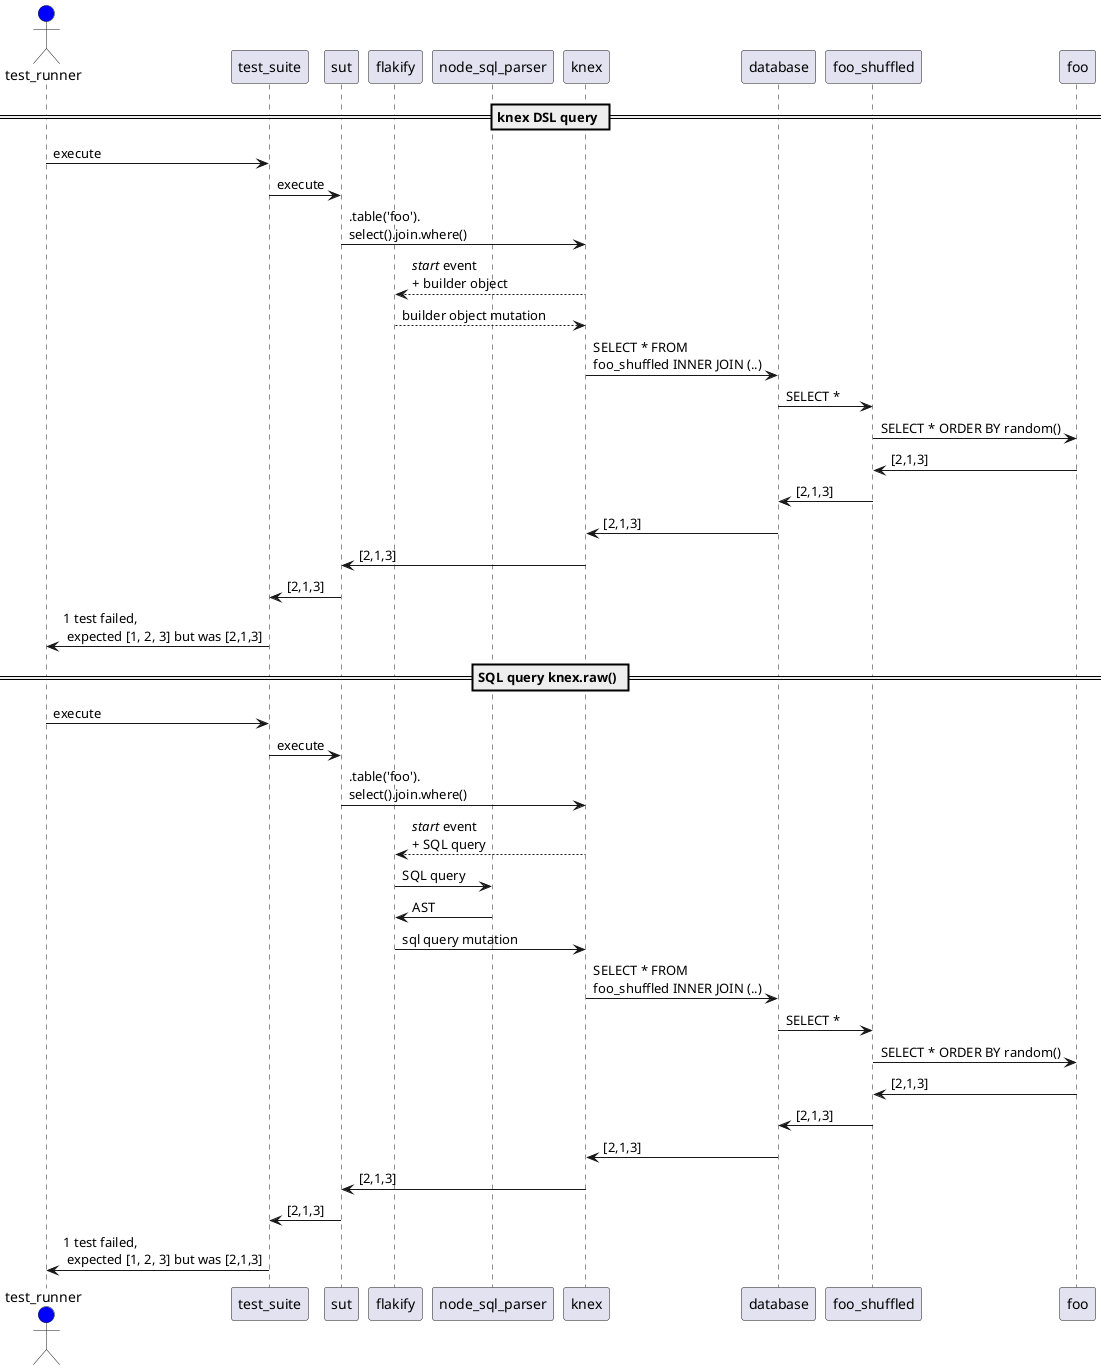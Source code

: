 @startuml
actor test_runner #blue
participant test_suite
participant sut
participant flakify
participant node_sql_parser
participant knex
participant database
participant foo_shuffled
participant foo

== knex DSL query ==

test_runner -> test_suite: execute
test_suite -> sut: execute
sut -> knex: .table('foo').\nselect().join.where()
knex -[dotted]-> flakify: //start// event \n+ builder object
flakify -[dotted]-> knex: builder object mutation
knex -> database : SELECT * FROM \nfoo_shuffled INNER JOIN (..)
database -> foo_shuffled: SELECT *
foo_shuffled -> foo : SELECT * ORDER BY random()
foo -> foo_shuffled : [2,1,3]
foo_shuffled -> database : [2,1,3]
database -> knex : [2,1,3]
knex -> sut: [2,1,3]
sut -> test_suite : [2,1,3]
test_suite -> test_runner : 1 test failed, \n expected [1, 2, 3] but was [2,1,3]

== SQL query knex.raw() ==

test_runner -> test_suite: execute
test_suite -> sut: execute
sut -> knex: .table('foo').\nselect().join.where()
knex -[dotted]-> flakify: //start// event \n+ SQL query
flakify -> node_sql_parser : SQL query
node_sql_parser -> flakify: AST
flakify -> knex: sql query mutation
knex -> database : SELECT * FROM \nfoo_shuffled INNER JOIN (..)
database -> foo_shuffled: SELECT *
foo_shuffled -> foo : SELECT * ORDER BY random()
foo -> foo_shuffled : [2,1,3]
foo_shuffled -> database : [2,1,3]
database -> knex : [2,1,3]
knex -> sut: [2,1,3]
sut -> test_suite : [2,1,3]
test_suite -> test_runner : 1 test failed, \n expected [1, 2, 3] but was [2,1,3]

@enduml
